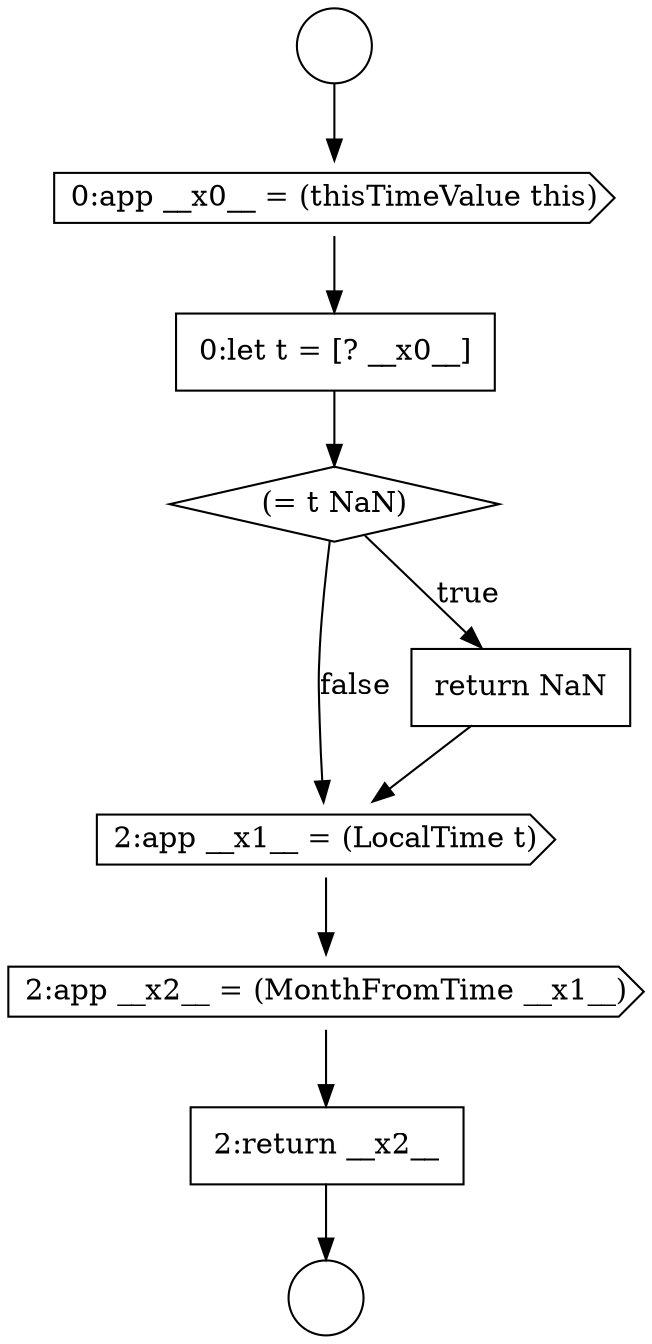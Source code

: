 digraph {
  node11288 [shape=cds, label=<<font color="black">0:app __x0__ = (thisTimeValue this)</font>> color="black" fillcolor="white" style=filled]
  node11289 [shape=none, margin=0, label=<<font color="black">
    <table border="0" cellborder="1" cellspacing="0" cellpadding="10">
      <tr><td align="left">0:let t = [? __x0__]</td></tr>
    </table>
  </font>> color="black" fillcolor="white" style=filled]
  node11293 [shape=cds, label=<<font color="black">2:app __x2__ = (MonthFromTime __x1__)</font>> color="black" fillcolor="white" style=filled]
  node11292 [shape=cds, label=<<font color="black">2:app __x1__ = (LocalTime t)</font>> color="black" fillcolor="white" style=filled]
  node11291 [shape=none, margin=0, label=<<font color="black">
    <table border="0" cellborder="1" cellspacing="0" cellpadding="10">
      <tr><td align="left">return NaN</td></tr>
    </table>
  </font>> color="black" fillcolor="white" style=filled]
  node11287 [shape=circle label=" " color="black" fillcolor="white" style=filled]
  node11290 [shape=diamond, label=<<font color="black">(= t NaN)</font>> color="black" fillcolor="white" style=filled]
  node11286 [shape=circle label=" " color="black" fillcolor="white" style=filled]
  node11294 [shape=none, margin=0, label=<<font color="black">
    <table border="0" cellborder="1" cellspacing="0" cellpadding="10">
      <tr><td align="left">2:return __x2__</td></tr>
    </table>
  </font>> color="black" fillcolor="white" style=filled]
  node11294 -> node11287 [ color="black"]
  node11289 -> node11290 [ color="black"]
  node11286 -> node11288 [ color="black"]
  node11291 -> node11292 [ color="black"]
  node11290 -> node11291 [label=<<font color="black">true</font>> color="black"]
  node11290 -> node11292 [label=<<font color="black">false</font>> color="black"]
  node11293 -> node11294 [ color="black"]
  node11292 -> node11293 [ color="black"]
  node11288 -> node11289 [ color="black"]
}
